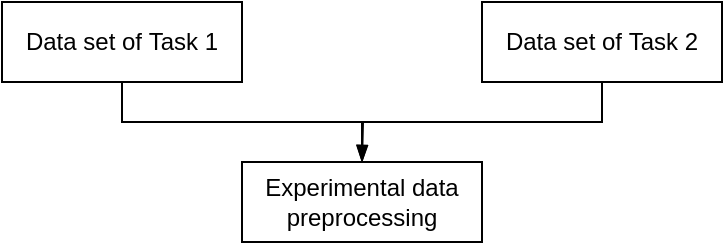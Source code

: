 <mxfile version="15.2.1" type="github">
  <diagram id="ZC6UTpJWTf3sHp2e_V9B" name="Page-1">
    <mxGraphModel dx="2703" dy="1591" grid="1" gridSize="10" guides="1" tooltips="1" connect="1" arrows="1" fold="1" page="1" pageScale="1" pageWidth="827" pageHeight="1169" math="0" shadow="0">
      <root>
        <mxCell id="0" />
        <mxCell id="1" parent="0" />
        <mxCell id="-hnnluYrL1UjxudkI0mQ-4" style="edgeStyle=orthogonalEdgeStyle;rounded=0;orthogonalLoop=1;jettySize=auto;html=1;exitX=0.5;exitY=1;exitDx=0;exitDy=0;endArrow=blockThin;endFill=1;" edge="1" parent="1" source="-hnnluYrL1UjxudkI0mQ-1" target="-hnnluYrL1UjxudkI0mQ-3">
          <mxGeometry relative="1" as="geometry" />
        </mxCell>
        <mxCell id="-hnnluYrL1UjxudkI0mQ-1" value="Data set of&amp;nbsp;Task 1" style="rounded=0;whiteSpace=wrap;html=1;" vertex="1" parent="1">
          <mxGeometry x="200" y="40" width="120" height="40" as="geometry" />
        </mxCell>
        <mxCell id="-hnnluYrL1UjxudkI0mQ-5" style="edgeStyle=orthogonalEdgeStyle;rounded=0;orthogonalLoop=1;jettySize=auto;html=1;exitX=0.5;exitY=1;exitDx=0;exitDy=0;endArrow=blockThin;endFill=1;" edge="1" parent="1" source="-hnnluYrL1UjxudkI0mQ-2">
          <mxGeometry relative="1" as="geometry">
            <mxPoint x="380" y="120" as="targetPoint" />
          </mxGeometry>
        </mxCell>
        <mxCell id="-hnnluYrL1UjxudkI0mQ-2" value="Data set of&amp;nbsp;Task 2" style="rounded=0;whiteSpace=wrap;html=1;" vertex="1" parent="1">
          <mxGeometry x="440" y="40" width="120" height="40" as="geometry" />
        </mxCell>
        <mxCell id="-hnnluYrL1UjxudkI0mQ-3" value="Experimental data preprocessing" style="rounded=0;whiteSpace=wrap;html=1;" vertex="1" parent="1">
          <mxGeometry x="320" y="120" width="120" height="40" as="geometry" />
        </mxCell>
      </root>
    </mxGraphModel>
  </diagram>
</mxfile>
